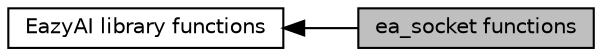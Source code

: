 digraph "ea_socket functions"
{
  bgcolor="transparent";
  edge [fontname="Helvetica",fontsize="10",labelfontname="Helvetica",labelfontsize="10"];
  node [fontname="Helvetica",fontsize="10",shape=box];
  rankdir=LR;
  Node2 [label="EazyAI library functions",height=0.2,width=0.4,color="black",URL="$da/d24/group__eazyai-api-details.html",tooltip="Definition of functions in EazyAI library."];
  Node1 [label="ea_socket functions",height=0.2,width=0.4,color="black", fillcolor="grey75", style="filled", fontcolor="black",tooltip="Definition of ea_socket functions."];
  Node2->Node1 [shape=plaintext, dir="back", style="solid"];
}
